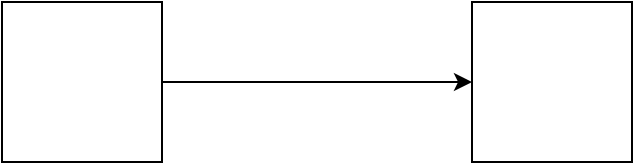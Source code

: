 <mxfile version="20.2.2" type="github">
  <diagram id="hdWgjcNBMfSrrHYQYy9V" name="Page-1">
    <mxGraphModel dx="2062" dy="1122" grid="1" gridSize="10" guides="1" tooltips="1" connect="1" arrows="1" fold="1" page="1" pageScale="1" pageWidth="850" pageHeight="1100" math="0" shadow="0">
      <root>
        <mxCell id="0" />
        <mxCell id="1" parent="0" />
        <mxCell id="SRMi2rTjfd34_GKDFfa--1" value="" style="whiteSpace=wrap;html=1;aspect=fixed;" vertex="1" parent="1">
          <mxGeometry x="385" y="70" width="80" height="80" as="geometry" />
        </mxCell>
        <mxCell id="SRMi2rTjfd34_GKDFfa--3" style="edgeStyle=orthogonalEdgeStyle;rounded=0;orthogonalLoop=1;jettySize=auto;html=1;entryX=0;entryY=0.5;entryDx=0;entryDy=0;" edge="1" parent="1" source="SRMi2rTjfd34_GKDFfa--2" target="SRMi2rTjfd34_GKDFfa--1">
          <mxGeometry relative="1" as="geometry" />
        </mxCell>
        <mxCell id="SRMi2rTjfd34_GKDFfa--2" value="" style="whiteSpace=wrap;html=1;aspect=fixed;" vertex="1" parent="1">
          <mxGeometry x="150" y="70" width="80" height="80" as="geometry" />
        </mxCell>
      </root>
    </mxGraphModel>
  </diagram>
</mxfile>
